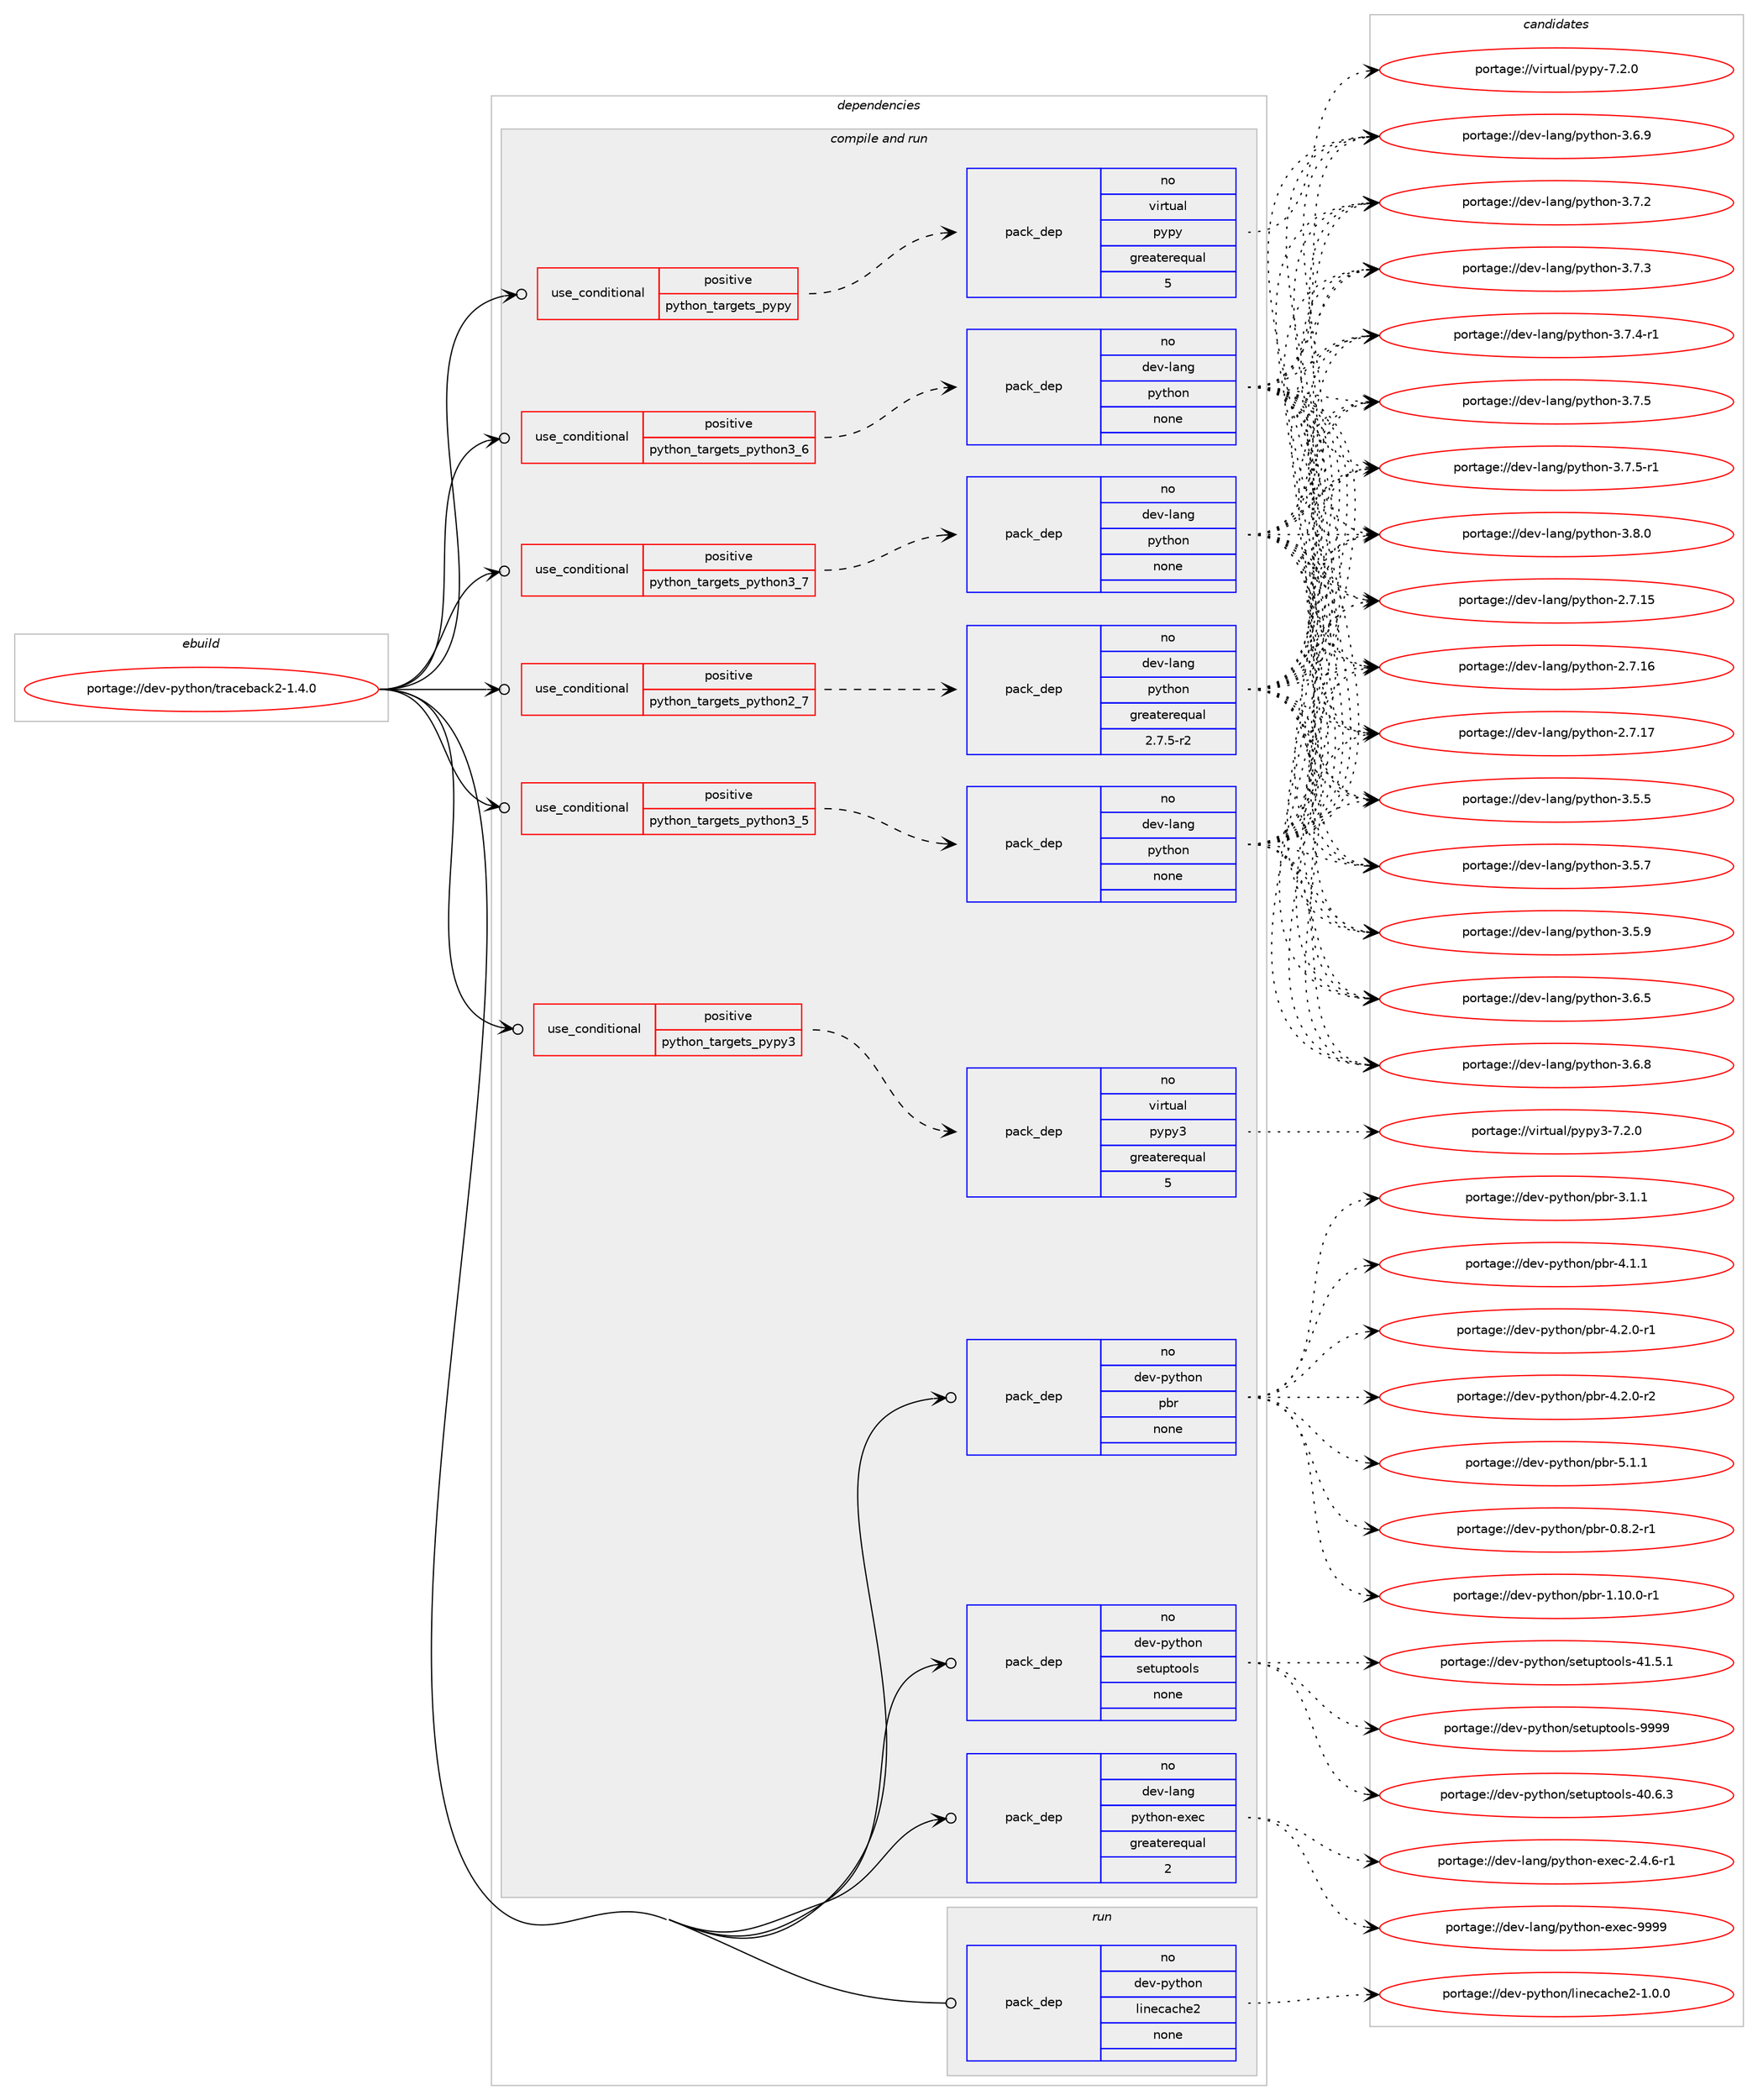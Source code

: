 digraph prolog {

# *************
# Graph options
# *************

newrank=true;
concentrate=true;
compound=true;
graph [rankdir=LR,fontname=Helvetica,fontsize=10,ranksep=1.5];#, ranksep=2.5, nodesep=0.2];
edge  [arrowhead=vee];
node  [fontname=Helvetica,fontsize=10];

# **********
# The ebuild
# **********

subgraph cluster_leftcol {
color=gray;
rank=same;
label=<<i>ebuild</i>>;
id [label="portage://dev-python/traceback2-1.4.0", color=red, width=4, href="../dev-python/traceback2-1.4.0.svg"];
}

# ****************
# The dependencies
# ****************

subgraph cluster_midcol {
color=gray;
label=<<i>dependencies</i>>;
subgraph cluster_compile {
fillcolor="#eeeeee";
style=filled;
label=<<i>compile</i>>;
}
subgraph cluster_compileandrun {
fillcolor="#eeeeee";
style=filled;
label=<<i>compile and run</i>>;
subgraph cond39903 {
dependency176146 [label=<<TABLE BORDER="0" CELLBORDER="1" CELLSPACING="0" CELLPADDING="4"><TR><TD ROWSPAN="3" CELLPADDING="10">use_conditional</TD></TR><TR><TD>positive</TD></TR><TR><TD>python_targets_pypy</TD></TR></TABLE>>, shape=none, color=red];
subgraph pack132839 {
dependency176147 [label=<<TABLE BORDER="0" CELLBORDER="1" CELLSPACING="0" CELLPADDING="4" WIDTH="220"><TR><TD ROWSPAN="6" CELLPADDING="30">pack_dep</TD></TR><TR><TD WIDTH="110">no</TD></TR><TR><TD>virtual</TD></TR><TR><TD>pypy</TD></TR><TR><TD>greaterequal</TD></TR><TR><TD>5</TD></TR></TABLE>>, shape=none, color=blue];
}
dependency176146:e -> dependency176147:w [weight=20,style="dashed",arrowhead="vee"];
}
id:e -> dependency176146:w [weight=20,style="solid",arrowhead="odotvee"];
subgraph cond39904 {
dependency176148 [label=<<TABLE BORDER="0" CELLBORDER="1" CELLSPACING="0" CELLPADDING="4"><TR><TD ROWSPAN="3" CELLPADDING="10">use_conditional</TD></TR><TR><TD>positive</TD></TR><TR><TD>python_targets_pypy3</TD></TR></TABLE>>, shape=none, color=red];
subgraph pack132840 {
dependency176149 [label=<<TABLE BORDER="0" CELLBORDER="1" CELLSPACING="0" CELLPADDING="4" WIDTH="220"><TR><TD ROWSPAN="6" CELLPADDING="30">pack_dep</TD></TR><TR><TD WIDTH="110">no</TD></TR><TR><TD>virtual</TD></TR><TR><TD>pypy3</TD></TR><TR><TD>greaterequal</TD></TR><TR><TD>5</TD></TR></TABLE>>, shape=none, color=blue];
}
dependency176148:e -> dependency176149:w [weight=20,style="dashed",arrowhead="vee"];
}
id:e -> dependency176148:w [weight=20,style="solid",arrowhead="odotvee"];
subgraph cond39905 {
dependency176150 [label=<<TABLE BORDER="0" CELLBORDER="1" CELLSPACING="0" CELLPADDING="4"><TR><TD ROWSPAN="3" CELLPADDING="10">use_conditional</TD></TR><TR><TD>positive</TD></TR><TR><TD>python_targets_python2_7</TD></TR></TABLE>>, shape=none, color=red];
subgraph pack132841 {
dependency176151 [label=<<TABLE BORDER="0" CELLBORDER="1" CELLSPACING="0" CELLPADDING="4" WIDTH="220"><TR><TD ROWSPAN="6" CELLPADDING="30">pack_dep</TD></TR><TR><TD WIDTH="110">no</TD></TR><TR><TD>dev-lang</TD></TR><TR><TD>python</TD></TR><TR><TD>greaterequal</TD></TR><TR><TD>2.7.5-r2</TD></TR></TABLE>>, shape=none, color=blue];
}
dependency176150:e -> dependency176151:w [weight=20,style="dashed",arrowhead="vee"];
}
id:e -> dependency176150:w [weight=20,style="solid",arrowhead="odotvee"];
subgraph cond39906 {
dependency176152 [label=<<TABLE BORDER="0" CELLBORDER="1" CELLSPACING="0" CELLPADDING="4"><TR><TD ROWSPAN="3" CELLPADDING="10">use_conditional</TD></TR><TR><TD>positive</TD></TR><TR><TD>python_targets_python3_5</TD></TR></TABLE>>, shape=none, color=red];
subgraph pack132842 {
dependency176153 [label=<<TABLE BORDER="0" CELLBORDER="1" CELLSPACING="0" CELLPADDING="4" WIDTH="220"><TR><TD ROWSPAN="6" CELLPADDING="30">pack_dep</TD></TR><TR><TD WIDTH="110">no</TD></TR><TR><TD>dev-lang</TD></TR><TR><TD>python</TD></TR><TR><TD>none</TD></TR><TR><TD></TD></TR></TABLE>>, shape=none, color=blue];
}
dependency176152:e -> dependency176153:w [weight=20,style="dashed",arrowhead="vee"];
}
id:e -> dependency176152:w [weight=20,style="solid",arrowhead="odotvee"];
subgraph cond39907 {
dependency176154 [label=<<TABLE BORDER="0" CELLBORDER="1" CELLSPACING="0" CELLPADDING="4"><TR><TD ROWSPAN="3" CELLPADDING="10">use_conditional</TD></TR><TR><TD>positive</TD></TR><TR><TD>python_targets_python3_6</TD></TR></TABLE>>, shape=none, color=red];
subgraph pack132843 {
dependency176155 [label=<<TABLE BORDER="0" CELLBORDER="1" CELLSPACING="0" CELLPADDING="4" WIDTH="220"><TR><TD ROWSPAN="6" CELLPADDING="30">pack_dep</TD></TR><TR><TD WIDTH="110">no</TD></TR><TR><TD>dev-lang</TD></TR><TR><TD>python</TD></TR><TR><TD>none</TD></TR><TR><TD></TD></TR></TABLE>>, shape=none, color=blue];
}
dependency176154:e -> dependency176155:w [weight=20,style="dashed",arrowhead="vee"];
}
id:e -> dependency176154:w [weight=20,style="solid",arrowhead="odotvee"];
subgraph cond39908 {
dependency176156 [label=<<TABLE BORDER="0" CELLBORDER="1" CELLSPACING="0" CELLPADDING="4"><TR><TD ROWSPAN="3" CELLPADDING="10">use_conditional</TD></TR><TR><TD>positive</TD></TR><TR><TD>python_targets_python3_7</TD></TR></TABLE>>, shape=none, color=red];
subgraph pack132844 {
dependency176157 [label=<<TABLE BORDER="0" CELLBORDER="1" CELLSPACING="0" CELLPADDING="4" WIDTH="220"><TR><TD ROWSPAN="6" CELLPADDING="30">pack_dep</TD></TR><TR><TD WIDTH="110">no</TD></TR><TR><TD>dev-lang</TD></TR><TR><TD>python</TD></TR><TR><TD>none</TD></TR><TR><TD></TD></TR></TABLE>>, shape=none, color=blue];
}
dependency176156:e -> dependency176157:w [weight=20,style="dashed",arrowhead="vee"];
}
id:e -> dependency176156:w [weight=20,style="solid",arrowhead="odotvee"];
subgraph pack132845 {
dependency176158 [label=<<TABLE BORDER="0" CELLBORDER="1" CELLSPACING="0" CELLPADDING="4" WIDTH="220"><TR><TD ROWSPAN="6" CELLPADDING="30">pack_dep</TD></TR><TR><TD WIDTH="110">no</TD></TR><TR><TD>dev-lang</TD></TR><TR><TD>python-exec</TD></TR><TR><TD>greaterequal</TD></TR><TR><TD>2</TD></TR></TABLE>>, shape=none, color=blue];
}
id:e -> dependency176158:w [weight=20,style="solid",arrowhead="odotvee"];
subgraph pack132846 {
dependency176159 [label=<<TABLE BORDER="0" CELLBORDER="1" CELLSPACING="0" CELLPADDING="4" WIDTH="220"><TR><TD ROWSPAN="6" CELLPADDING="30">pack_dep</TD></TR><TR><TD WIDTH="110">no</TD></TR><TR><TD>dev-python</TD></TR><TR><TD>pbr</TD></TR><TR><TD>none</TD></TR><TR><TD></TD></TR></TABLE>>, shape=none, color=blue];
}
id:e -> dependency176159:w [weight=20,style="solid",arrowhead="odotvee"];
subgraph pack132847 {
dependency176160 [label=<<TABLE BORDER="0" CELLBORDER="1" CELLSPACING="0" CELLPADDING="4" WIDTH="220"><TR><TD ROWSPAN="6" CELLPADDING="30">pack_dep</TD></TR><TR><TD WIDTH="110">no</TD></TR><TR><TD>dev-python</TD></TR><TR><TD>setuptools</TD></TR><TR><TD>none</TD></TR><TR><TD></TD></TR></TABLE>>, shape=none, color=blue];
}
id:e -> dependency176160:w [weight=20,style="solid",arrowhead="odotvee"];
}
subgraph cluster_run {
fillcolor="#eeeeee";
style=filled;
label=<<i>run</i>>;
subgraph pack132848 {
dependency176161 [label=<<TABLE BORDER="0" CELLBORDER="1" CELLSPACING="0" CELLPADDING="4" WIDTH="220"><TR><TD ROWSPAN="6" CELLPADDING="30">pack_dep</TD></TR><TR><TD WIDTH="110">no</TD></TR><TR><TD>dev-python</TD></TR><TR><TD>linecache2</TD></TR><TR><TD>none</TD></TR><TR><TD></TD></TR></TABLE>>, shape=none, color=blue];
}
id:e -> dependency176161:w [weight=20,style="solid",arrowhead="odot"];
}
}

# **************
# The candidates
# **************

subgraph cluster_choices {
rank=same;
color=gray;
label=<<i>candidates</i>>;

subgraph choice132839 {
color=black;
nodesep=1;
choiceportage1181051141161179710847112121112121455546504648 [label="portage://virtual/pypy-7.2.0", color=red, width=4,href="../virtual/pypy-7.2.0.svg"];
dependency176147:e -> choiceportage1181051141161179710847112121112121455546504648:w [style=dotted,weight="100"];
}
subgraph choice132840 {
color=black;
nodesep=1;
choiceportage118105114116117971084711212111212151455546504648 [label="portage://virtual/pypy3-7.2.0", color=red, width=4,href="../virtual/pypy3-7.2.0.svg"];
dependency176149:e -> choiceportage118105114116117971084711212111212151455546504648:w [style=dotted,weight="100"];
}
subgraph choice132841 {
color=black;
nodesep=1;
choiceportage10010111845108971101034711212111610411111045504655464953 [label="portage://dev-lang/python-2.7.15", color=red, width=4,href="../dev-lang/python-2.7.15.svg"];
choiceportage10010111845108971101034711212111610411111045504655464954 [label="portage://dev-lang/python-2.7.16", color=red, width=4,href="../dev-lang/python-2.7.16.svg"];
choiceportage10010111845108971101034711212111610411111045504655464955 [label="portage://dev-lang/python-2.7.17", color=red, width=4,href="../dev-lang/python-2.7.17.svg"];
choiceportage100101118451089711010347112121116104111110455146534653 [label="portage://dev-lang/python-3.5.5", color=red, width=4,href="../dev-lang/python-3.5.5.svg"];
choiceportage100101118451089711010347112121116104111110455146534655 [label="portage://dev-lang/python-3.5.7", color=red, width=4,href="../dev-lang/python-3.5.7.svg"];
choiceportage100101118451089711010347112121116104111110455146534657 [label="portage://dev-lang/python-3.5.9", color=red, width=4,href="../dev-lang/python-3.5.9.svg"];
choiceportage100101118451089711010347112121116104111110455146544653 [label="portage://dev-lang/python-3.6.5", color=red, width=4,href="../dev-lang/python-3.6.5.svg"];
choiceportage100101118451089711010347112121116104111110455146544656 [label="portage://dev-lang/python-3.6.8", color=red, width=4,href="../dev-lang/python-3.6.8.svg"];
choiceportage100101118451089711010347112121116104111110455146544657 [label="portage://dev-lang/python-3.6.9", color=red, width=4,href="../dev-lang/python-3.6.9.svg"];
choiceportage100101118451089711010347112121116104111110455146554650 [label="portage://dev-lang/python-3.7.2", color=red, width=4,href="../dev-lang/python-3.7.2.svg"];
choiceportage100101118451089711010347112121116104111110455146554651 [label="portage://dev-lang/python-3.7.3", color=red, width=4,href="../dev-lang/python-3.7.3.svg"];
choiceportage1001011184510897110103471121211161041111104551465546524511449 [label="portage://dev-lang/python-3.7.4-r1", color=red, width=4,href="../dev-lang/python-3.7.4-r1.svg"];
choiceportage100101118451089711010347112121116104111110455146554653 [label="portage://dev-lang/python-3.7.5", color=red, width=4,href="../dev-lang/python-3.7.5.svg"];
choiceportage1001011184510897110103471121211161041111104551465546534511449 [label="portage://dev-lang/python-3.7.5-r1", color=red, width=4,href="../dev-lang/python-3.7.5-r1.svg"];
choiceportage100101118451089711010347112121116104111110455146564648 [label="portage://dev-lang/python-3.8.0", color=red, width=4,href="../dev-lang/python-3.8.0.svg"];
dependency176151:e -> choiceportage10010111845108971101034711212111610411111045504655464953:w [style=dotted,weight="100"];
dependency176151:e -> choiceportage10010111845108971101034711212111610411111045504655464954:w [style=dotted,weight="100"];
dependency176151:e -> choiceportage10010111845108971101034711212111610411111045504655464955:w [style=dotted,weight="100"];
dependency176151:e -> choiceportage100101118451089711010347112121116104111110455146534653:w [style=dotted,weight="100"];
dependency176151:e -> choiceportage100101118451089711010347112121116104111110455146534655:w [style=dotted,weight="100"];
dependency176151:e -> choiceportage100101118451089711010347112121116104111110455146534657:w [style=dotted,weight="100"];
dependency176151:e -> choiceportage100101118451089711010347112121116104111110455146544653:w [style=dotted,weight="100"];
dependency176151:e -> choiceportage100101118451089711010347112121116104111110455146544656:w [style=dotted,weight="100"];
dependency176151:e -> choiceportage100101118451089711010347112121116104111110455146544657:w [style=dotted,weight="100"];
dependency176151:e -> choiceportage100101118451089711010347112121116104111110455146554650:w [style=dotted,weight="100"];
dependency176151:e -> choiceportage100101118451089711010347112121116104111110455146554651:w [style=dotted,weight="100"];
dependency176151:e -> choiceportage1001011184510897110103471121211161041111104551465546524511449:w [style=dotted,weight="100"];
dependency176151:e -> choiceportage100101118451089711010347112121116104111110455146554653:w [style=dotted,weight="100"];
dependency176151:e -> choiceportage1001011184510897110103471121211161041111104551465546534511449:w [style=dotted,weight="100"];
dependency176151:e -> choiceportage100101118451089711010347112121116104111110455146564648:w [style=dotted,weight="100"];
}
subgraph choice132842 {
color=black;
nodesep=1;
choiceportage10010111845108971101034711212111610411111045504655464953 [label="portage://dev-lang/python-2.7.15", color=red, width=4,href="../dev-lang/python-2.7.15.svg"];
choiceportage10010111845108971101034711212111610411111045504655464954 [label="portage://dev-lang/python-2.7.16", color=red, width=4,href="../dev-lang/python-2.7.16.svg"];
choiceportage10010111845108971101034711212111610411111045504655464955 [label="portage://dev-lang/python-2.7.17", color=red, width=4,href="../dev-lang/python-2.7.17.svg"];
choiceportage100101118451089711010347112121116104111110455146534653 [label="portage://dev-lang/python-3.5.5", color=red, width=4,href="../dev-lang/python-3.5.5.svg"];
choiceportage100101118451089711010347112121116104111110455146534655 [label="portage://dev-lang/python-3.5.7", color=red, width=4,href="../dev-lang/python-3.5.7.svg"];
choiceportage100101118451089711010347112121116104111110455146534657 [label="portage://dev-lang/python-3.5.9", color=red, width=4,href="../dev-lang/python-3.5.9.svg"];
choiceportage100101118451089711010347112121116104111110455146544653 [label="portage://dev-lang/python-3.6.5", color=red, width=4,href="../dev-lang/python-3.6.5.svg"];
choiceportage100101118451089711010347112121116104111110455146544656 [label="portage://dev-lang/python-3.6.8", color=red, width=4,href="../dev-lang/python-3.6.8.svg"];
choiceportage100101118451089711010347112121116104111110455146544657 [label="portage://dev-lang/python-3.6.9", color=red, width=4,href="../dev-lang/python-3.6.9.svg"];
choiceportage100101118451089711010347112121116104111110455146554650 [label="portage://dev-lang/python-3.7.2", color=red, width=4,href="../dev-lang/python-3.7.2.svg"];
choiceportage100101118451089711010347112121116104111110455146554651 [label="portage://dev-lang/python-3.7.3", color=red, width=4,href="../dev-lang/python-3.7.3.svg"];
choiceportage1001011184510897110103471121211161041111104551465546524511449 [label="portage://dev-lang/python-3.7.4-r1", color=red, width=4,href="../dev-lang/python-3.7.4-r1.svg"];
choiceportage100101118451089711010347112121116104111110455146554653 [label="portage://dev-lang/python-3.7.5", color=red, width=4,href="../dev-lang/python-3.7.5.svg"];
choiceportage1001011184510897110103471121211161041111104551465546534511449 [label="portage://dev-lang/python-3.7.5-r1", color=red, width=4,href="../dev-lang/python-3.7.5-r1.svg"];
choiceportage100101118451089711010347112121116104111110455146564648 [label="portage://dev-lang/python-3.8.0", color=red, width=4,href="../dev-lang/python-3.8.0.svg"];
dependency176153:e -> choiceportage10010111845108971101034711212111610411111045504655464953:w [style=dotted,weight="100"];
dependency176153:e -> choiceportage10010111845108971101034711212111610411111045504655464954:w [style=dotted,weight="100"];
dependency176153:e -> choiceportage10010111845108971101034711212111610411111045504655464955:w [style=dotted,weight="100"];
dependency176153:e -> choiceportage100101118451089711010347112121116104111110455146534653:w [style=dotted,weight="100"];
dependency176153:e -> choiceportage100101118451089711010347112121116104111110455146534655:w [style=dotted,weight="100"];
dependency176153:e -> choiceportage100101118451089711010347112121116104111110455146534657:w [style=dotted,weight="100"];
dependency176153:e -> choiceportage100101118451089711010347112121116104111110455146544653:w [style=dotted,weight="100"];
dependency176153:e -> choiceportage100101118451089711010347112121116104111110455146544656:w [style=dotted,weight="100"];
dependency176153:e -> choiceportage100101118451089711010347112121116104111110455146544657:w [style=dotted,weight="100"];
dependency176153:e -> choiceportage100101118451089711010347112121116104111110455146554650:w [style=dotted,weight="100"];
dependency176153:e -> choiceportage100101118451089711010347112121116104111110455146554651:w [style=dotted,weight="100"];
dependency176153:e -> choiceportage1001011184510897110103471121211161041111104551465546524511449:w [style=dotted,weight="100"];
dependency176153:e -> choiceportage100101118451089711010347112121116104111110455146554653:w [style=dotted,weight="100"];
dependency176153:e -> choiceportage1001011184510897110103471121211161041111104551465546534511449:w [style=dotted,weight="100"];
dependency176153:e -> choiceportage100101118451089711010347112121116104111110455146564648:w [style=dotted,weight="100"];
}
subgraph choice132843 {
color=black;
nodesep=1;
choiceportage10010111845108971101034711212111610411111045504655464953 [label="portage://dev-lang/python-2.7.15", color=red, width=4,href="../dev-lang/python-2.7.15.svg"];
choiceportage10010111845108971101034711212111610411111045504655464954 [label="portage://dev-lang/python-2.7.16", color=red, width=4,href="../dev-lang/python-2.7.16.svg"];
choiceportage10010111845108971101034711212111610411111045504655464955 [label="portage://dev-lang/python-2.7.17", color=red, width=4,href="../dev-lang/python-2.7.17.svg"];
choiceportage100101118451089711010347112121116104111110455146534653 [label="portage://dev-lang/python-3.5.5", color=red, width=4,href="../dev-lang/python-3.5.5.svg"];
choiceportage100101118451089711010347112121116104111110455146534655 [label="portage://dev-lang/python-3.5.7", color=red, width=4,href="../dev-lang/python-3.5.7.svg"];
choiceportage100101118451089711010347112121116104111110455146534657 [label="portage://dev-lang/python-3.5.9", color=red, width=4,href="../dev-lang/python-3.5.9.svg"];
choiceportage100101118451089711010347112121116104111110455146544653 [label="portage://dev-lang/python-3.6.5", color=red, width=4,href="../dev-lang/python-3.6.5.svg"];
choiceportage100101118451089711010347112121116104111110455146544656 [label="portage://dev-lang/python-3.6.8", color=red, width=4,href="../dev-lang/python-3.6.8.svg"];
choiceportage100101118451089711010347112121116104111110455146544657 [label="portage://dev-lang/python-3.6.9", color=red, width=4,href="../dev-lang/python-3.6.9.svg"];
choiceportage100101118451089711010347112121116104111110455146554650 [label="portage://dev-lang/python-3.7.2", color=red, width=4,href="../dev-lang/python-3.7.2.svg"];
choiceportage100101118451089711010347112121116104111110455146554651 [label="portage://dev-lang/python-3.7.3", color=red, width=4,href="../dev-lang/python-3.7.3.svg"];
choiceportage1001011184510897110103471121211161041111104551465546524511449 [label="portage://dev-lang/python-3.7.4-r1", color=red, width=4,href="../dev-lang/python-3.7.4-r1.svg"];
choiceportage100101118451089711010347112121116104111110455146554653 [label="portage://dev-lang/python-3.7.5", color=red, width=4,href="../dev-lang/python-3.7.5.svg"];
choiceportage1001011184510897110103471121211161041111104551465546534511449 [label="portage://dev-lang/python-3.7.5-r1", color=red, width=4,href="../dev-lang/python-3.7.5-r1.svg"];
choiceportage100101118451089711010347112121116104111110455146564648 [label="portage://dev-lang/python-3.8.0", color=red, width=4,href="../dev-lang/python-3.8.0.svg"];
dependency176155:e -> choiceportage10010111845108971101034711212111610411111045504655464953:w [style=dotted,weight="100"];
dependency176155:e -> choiceportage10010111845108971101034711212111610411111045504655464954:w [style=dotted,weight="100"];
dependency176155:e -> choiceportage10010111845108971101034711212111610411111045504655464955:w [style=dotted,weight="100"];
dependency176155:e -> choiceportage100101118451089711010347112121116104111110455146534653:w [style=dotted,weight="100"];
dependency176155:e -> choiceportage100101118451089711010347112121116104111110455146534655:w [style=dotted,weight="100"];
dependency176155:e -> choiceportage100101118451089711010347112121116104111110455146534657:w [style=dotted,weight="100"];
dependency176155:e -> choiceportage100101118451089711010347112121116104111110455146544653:w [style=dotted,weight="100"];
dependency176155:e -> choiceportage100101118451089711010347112121116104111110455146544656:w [style=dotted,weight="100"];
dependency176155:e -> choiceportage100101118451089711010347112121116104111110455146544657:w [style=dotted,weight="100"];
dependency176155:e -> choiceportage100101118451089711010347112121116104111110455146554650:w [style=dotted,weight="100"];
dependency176155:e -> choiceportage100101118451089711010347112121116104111110455146554651:w [style=dotted,weight="100"];
dependency176155:e -> choiceportage1001011184510897110103471121211161041111104551465546524511449:w [style=dotted,weight="100"];
dependency176155:e -> choiceportage100101118451089711010347112121116104111110455146554653:w [style=dotted,weight="100"];
dependency176155:e -> choiceportage1001011184510897110103471121211161041111104551465546534511449:w [style=dotted,weight="100"];
dependency176155:e -> choiceportage100101118451089711010347112121116104111110455146564648:w [style=dotted,weight="100"];
}
subgraph choice132844 {
color=black;
nodesep=1;
choiceportage10010111845108971101034711212111610411111045504655464953 [label="portage://dev-lang/python-2.7.15", color=red, width=4,href="../dev-lang/python-2.7.15.svg"];
choiceportage10010111845108971101034711212111610411111045504655464954 [label="portage://dev-lang/python-2.7.16", color=red, width=4,href="../dev-lang/python-2.7.16.svg"];
choiceportage10010111845108971101034711212111610411111045504655464955 [label="portage://dev-lang/python-2.7.17", color=red, width=4,href="../dev-lang/python-2.7.17.svg"];
choiceportage100101118451089711010347112121116104111110455146534653 [label="portage://dev-lang/python-3.5.5", color=red, width=4,href="../dev-lang/python-3.5.5.svg"];
choiceportage100101118451089711010347112121116104111110455146534655 [label="portage://dev-lang/python-3.5.7", color=red, width=4,href="../dev-lang/python-3.5.7.svg"];
choiceportage100101118451089711010347112121116104111110455146534657 [label="portage://dev-lang/python-3.5.9", color=red, width=4,href="../dev-lang/python-3.5.9.svg"];
choiceportage100101118451089711010347112121116104111110455146544653 [label="portage://dev-lang/python-3.6.5", color=red, width=4,href="../dev-lang/python-3.6.5.svg"];
choiceportage100101118451089711010347112121116104111110455146544656 [label="portage://dev-lang/python-3.6.8", color=red, width=4,href="../dev-lang/python-3.6.8.svg"];
choiceportage100101118451089711010347112121116104111110455146544657 [label="portage://dev-lang/python-3.6.9", color=red, width=4,href="../dev-lang/python-3.6.9.svg"];
choiceportage100101118451089711010347112121116104111110455146554650 [label="portage://dev-lang/python-3.7.2", color=red, width=4,href="../dev-lang/python-3.7.2.svg"];
choiceportage100101118451089711010347112121116104111110455146554651 [label="portage://dev-lang/python-3.7.3", color=red, width=4,href="../dev-lang/python-3.7.3.svg"];
choiceportage1001011184510897110103471121211161041111104551465546524511449 [label="portage://dev-lang/python-3.7.4-r1", color=red, width=4,href="../dev-lang/python-3.7.4-r1.svg"];
choiceportage100101118451089711010347112121116104111110455146554653 [label="portage://dev-lang/python-3.7.5", color=red, width=4,href="../dev-lang/python-3.7.5.svg"];
choiceportage1001011184510897110103471121211161041111104551465546534511449 [label="portage://dev-lang/python-3.7.5-r1", color=red, width=4,href="../dev-lang/python-3.7.5-r1.svg"];
choiceportage100101118451089711010347112121116104111110455146564648 [label="portage://dev-lang/python-3.8.0", color=red, width=4,href="../dev-lang/python-3.8.0.svg"];
dependency176157:e -> choiceportage10010111845108971101034711212111610411111045504655464953:w [style=dotted,weight="100"];
dependency176157:e -> choiceportage10010111845108971101034711212111610411111045504655464954:w [style=dotted,weight="100"];
dependency176157:e -> choiceportage10010111845108971101034711212111610411111045504655464955:w [style=dotted,weight="100"];
dependency176157:e -> choiceportage100101118451089711010347112121116104111110455146534653:w [style=dotted,weight="100"];
dependency176157:e -> choiceportage100101118451089711010347112121116104111110455146534655:w [style=dotted,weight="100"];
dependency176157:e -> choiceportage100101118451089711010347112121116104111110455146534657:w [style=dotted,weight="100"];
dependency176157:e -> choiceportage100101118451089711010347112121116104111110455146544653:w [style=dotted,weight="100"];
dependency176157:e -> choiceportage100101118451089711010347112121116104111110455146544656:w [style=dotted,weight="100"];
dependency176157:e -> choiceportage100101118451089711010347112121116104111110455146544657:w [style=dotted,weight="100"];
dependency176157:e -> choiceportage100101118451089711010347112121116104111110455146554650:w [style=dotted,weight="100"];
dependency176157:e -> choiceportage100101118451089711010347112121116104111110455146554651:w [style=dotted,weight="100"];
dependency176157:e -> choiceportage1001011184510897110103471121211161041111104551465546524511449:w [style=dotted,weight="100"];
dependency176157:e -> choiceportage100101118451089711010347112121116104111110455146554653:w [style=dotted,weight="100"];
dependency176157:e -> choiceportage1001011184510897110103471121211161041111104551465546534511449:w [style=dotted,weight="100"];
dependency176157:e -> choiceportage100101118451089711010347112121116104111110455146564648:w [style=dotted,weight="100"];
}
subgraph choice132845 {
color=black;
nodesep=1;
choiceportage10010111845108971101034711212111610411111045101120101994550465246544511449 [label="portage://dev-lang/python-exec-2.4.6-r1", color=red, width=4,href="../dev-lang/python-exec-2.4.6-r1.svg"];
choiceportage10010111845108971101034711212111610411111045101120101994557575757 [label="portage://dev-lang/python-exec-9999", color=red, width=4,href="../dev-lang/python-exec-9999.svg"];
dependency176158:e -> choiceportage10010111845108971101034711212111610411111045101120101994550465246544511449:w [style=dotted,weight="100"];
dependency176158:e -> choiceportage10010111845108971101034711212111610411111045101120101994557575757:w [style=dotted,weight="100"];
}
subgraph choice132846 {
color=black;
nodesep=1;
choiceportage1001011184511212111610411111047112981144548465646504511449 [label="portage://dev-python/pbr-0.8.2-r1", color=red, width=4,href="../dev-python/pbr-0.8.2-r1.svg"];
choiceportage100101118451121211161041111104711298114454946494846484511449 [label="portage://dev-python/pbr-1.10.0-r1", color=red, width=4,href="../dev-python/pbr-1.10.0-r1.svg"];
choiceportage100101118451121211161041111104711298114455146494649 [label="portage://dev-python/pbr-3.1.1", color=red, width=4,href="../dev-python/pbr-3.1.1.svg"];
choiceportage100101118451121211161041111104711298114455246494649 [label="portage://dev-python/pbr-4.1.1", color=red, width=4,href="../dev-python/pbr-4.1.1.svg"];
choiceportage1001011184511212111610411111047112981144552465046484511449 [label="portage://dev-python/pbr-4.2.0-r1", color=red, width=4,href="../dev-python/pbr-4.2.0-r1.svg"];
choiceportage1001011184511212111610411111047112981144552465046484511450 [label="portage://dev-python/pbr-4.2.0-r2", color=red, width=4,href="../dev-python/pbr-4.2.0-r2.svg"];
choiceportage100101118451121211161041111104711298114455346494649 [label="portage://dev-python/pbr-5.1.1", color=red, width=4,href="../dev-python/pbr-5.1.1.svg"];
dependency176159:e -> choiceportage1001011184511212111610411111047112981144548465646504511449:w [style=dotted,weight="100"];
dependency176159:e -> choiceportage100101118451121211161041111104711298114454946494846484511449:w [style=dotted,weight="100"];
dependency176159:e -> choiceportage100101118451121211161041111104711298114455146494649:w [style=dotted,weight="100"];
dependency176159:e -> choiceportage100101118451121211161041111104711298114455246494649:w [style=dotted,weight="100"];
dependency176159:e -> choiceportage1001011184511212111610411111047112981144552465046484511449:w [style=dotted,weight="100"];
dependency176159:e -> choiceportage1001011184511212111610411111047112981144552465046484511450:w [style=dotted,weight="100"];
dependency176159:e -> choiceportage100101118451121211161041111104711298114455346494649:w [style=dotted,weight="100"];
}
subgraph choice132847 {
color=black;
nodesep=1;
choiceportage100101118451121211161041111104711510111611711211611111110811545524846544651 [label="portage://dev-python/setuptools-40.6.3", color=red, width=4,href="../dev-python/setuptools-40.6.3.svg"];
choiceportage100101118451121211161041111104711510111611711211611111110811545524946534649 [label="portage://dev-python/setuptools-41.5.1", color=red, width=4,href="../dev-python/setuptools-41.5.1.svg"];
choiceportage10010111845112121116104111110471151011161171121161111111081154557575757 [label="portage://dev-python/setuptools-9999", color=red, width=4,href="../dev-python/setuptools-9999.svg"];
dependency176160:e -> choiceportage100101118451121211161041111104711510111611711211611111110811545524846544651:w [style=dotted,weight="100"];
dependency176160:e -> choiceportage100101118451121211161041111104711510111611711211611111110811545524946534649:w [style=dotted,weight="100"];
dependency176160:e -> choiceportage10010111845112121116104111110471151011161171121161111111081154557575757:w [style=dotted,weight="100"];
}
subgraph choice132848 {
color=black;
nodesep=1;
choiceportage100101118451121211161041111104710810511010199979910410150454946484648 [label="portage://dev-python/linecache2-1.0.0", color=red, width=4,href="../dev-python/linecache2-1.0.0.svg"];
dependency176161:e -> choiceportage100101118451121211161041111104710810511010199979910410150454946484648:w [style=dotted,weight="100"];
}
}

}

